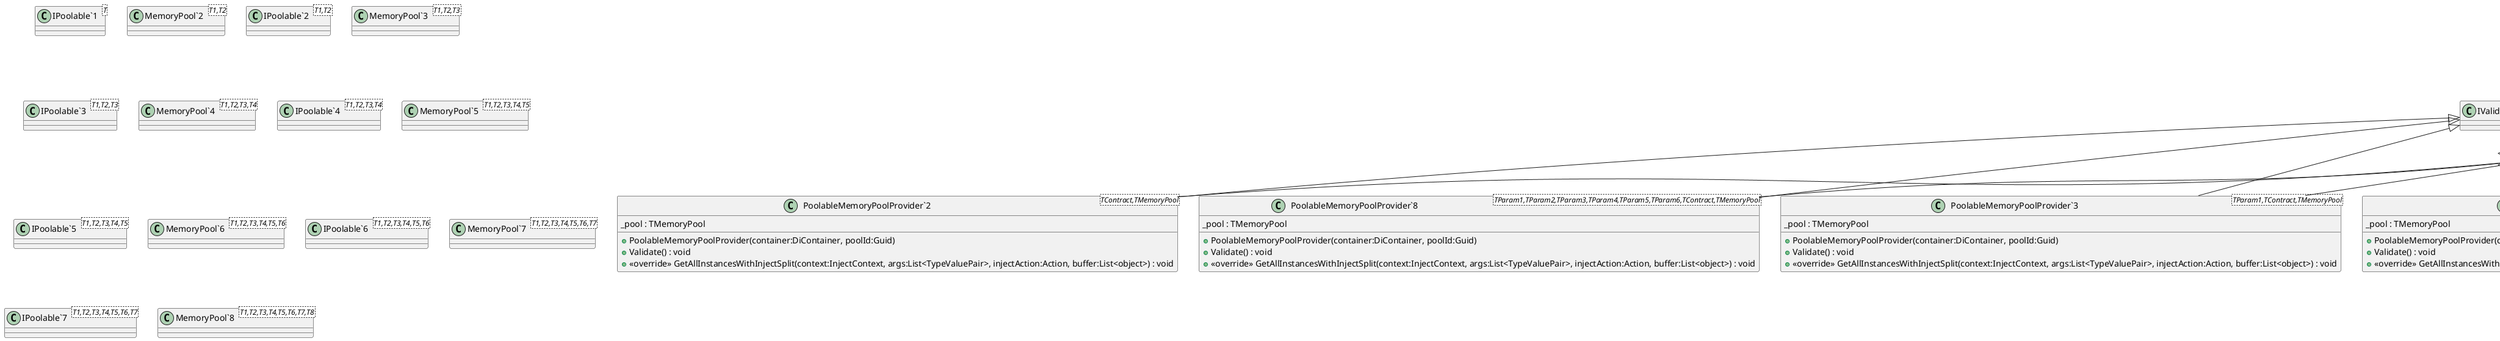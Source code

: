 @startuml
abstract class "PoolableMemoryPoolProviderBase`1"<TContract> {
    + PoolableMemoryPoolProviderBase(container:DiContainer, poolId:Guid)
    + IsCached : bool <<get>>
    + TypeVariesBasedOnMemberType : bool <<get>>
    + GetInstanceType(context:InjectContext) : Type
    + {abstract} GetAllInstancesWithInjectSplit(context:InjectContext, args:List<TypeValuePair>, injectAction:Action, buffer:List<object>) : void
}
class "PoolableMemoryPoolProvider`2"<TContract,TMemoryPool> {
    _pool : TMemoryPool
    + PoolableMemoryPoolProvider(container:DiContainer, poolId:Guid)
    + Validate() : void
    + <<override>> GetAllInstancesWithInjectSplit(context:InjectContext, args:List<TypeValuePair>, injectAction:Action, buffer:List<object>) : void
}
class "PoolableMemoryPoolProvider`3"<TParam1,TContract,TMemoryPool> {
    _pool : TMemoryPool
    + PoolableMemoryPoolProvider(container:DiContainer, poolId:Guid)
    + Validate() : void
    + <<override>> GetAllInstancesWithInjectSplit(context:InjectContext, args:List<TypeValuePair>, injectAction:Action, buffer:List<object>) : void
}
class "PoolableMemoryPoolProvider`4"<TParam1,TParam2,TContract,TMemoryPool> {
    _pool : TMemoryPool
    + PoolableMemoryPoolProvider(container:DiContainer, poolId:Guid)
    + Validate() : void
    + <<override>> GetAllInstancesWithInjectSplit(context:InjectContext, args:List<TypeValuePair>, injectAction:Action, buffer:List<object>) : void
}
class "PoolableMemoryPoolProvider`5"<TParam1,TParam2,TParam3,TContract,TMemoryPool> {
    _pool : TMemoryPool
    + PoolableMemoryPoolProvider(container:DiContainer, poolId:Guid)
    + Validate() : void
    + <<override>> GetAllInstancesWithInjectSplit(context:InjectContext, args:List<TypeValuePair>, injectAction:Action, buffer:List<object>) : void
}
class "PoolableMemoryPoolProvider`6"<TParam1,TParam2,TParam3,TParam4,TContract,TMemoryPool> {
    _pool : TMemoryPool
    + PoolableMemoryPoolProvider(container:DiContainer, poolId:Guid)
    + Validate() : void
    + <<override>> GetAllInstancesWithInjectSplit(context:InjectContext, args:List<TypeValuePair>, injectAction:Action, buffer:List<object>) : void
}
class "PoolableMemoryPoolProvider`7"<TParam1,TParam2,TParam3,TParam4,TParam5,TContract,TMemoryPool> {
    _pool : TMemoryPool
    + PoolableMemoryPoolProvider(container:DiContainer, poolId:Guid)
    + Validate() : void
    + <<override>> GetAllInstancesWithInjectSplit(context:InjectContext, args:List<TypeValuePair>, injectAction:Action, buffer:List<object>) : void
}
class "PoolableMemoryPoolProvider`8"<TParam1,TParam2,TParam3,TParam4,TParam5,TParam6,TContract,TMemoryPool> {
    _pool : TMemoryPool
    + PoolableMemoryPoolProvider(container:DiContainer, poolId:Guid)
    + Validate() : void
    + <<override>> GetAllInstancesWithInjectSplit(context:InjectContext, args:List<TypeValuePair>, injectAction:Action, buffer:List<object>) : void
}
class "IPoolable`1"<T> {
}
class "MemoryPool`2"<T1,T2> {
}
class "IPoolable`2"<T1,T2> {
}
class "MemoryPool`3"<T1,T2,T3> {
}
class "IPoolable`3"<T1,T2,T3> {
}
class "MemoryPool`4"<T1,T2,T3,T4> {
}
class "IPoolable`4"<T1,T2,T3,T4> {
}
class "MemoryPool`5"<T1,T2,T3,T4,T5> {
}
class "IPoolable`5"<T1,T2,T3,T4,T5> {
}
class "MemoryPool`6"<T1,T2,T3,T4,T5,T6> {
}
class "IPoolable`6"<T1,T2,T3,T4,T5,T6> {
}
class "MemoryPool`7"<T1,T2,T3,T4,T5,T6,T7> {
}
class "IPoolable`7"<T1,T2,T3,T4,T5,T6,T7> {
}
class "MemoryPool`8"<T1,T2,T3,T4,T5,T6,T7,T8> {
}
IProvider <|-- "PoolableMemoryPoolProviderBase`1"
"PoolableMemoryPoolProviderBase`1" "<TContract>" <|-- "PoolableMemoryPoolProvider`2"
IValidatable <|-- "PoolableMemoryPoolProvider`2"
"PoolableMemoryPoolProviderBase`1" "<TContract>" <|-- "PoolableMemoryPoolProvider`3"
IValidatable <|-- "PoolableMemoryPoolProvider`3"
"PoolableMemoryPoolProviderBase`1" "<TContract>" <|-- "PoolableMemoryPoolProvider`4"
IValidatable <|-- "PoolableMemoryPoolProvider`4"
"PoolableMemoryPoolProviderBase`1" "<TContract>" <|-- "PoolableMemoryPoolProvider`5"
IValidatable <|-- "PoolableMemoryPoolProvider`5"
"PoolableMemoryPoolProviderBase`1" "<TContract>" <|-- "PoolableMemoryPoolProvider`6"
IValidatable <|-- "PoolableMemoryPoolProvider`6"
"PoolableMemoryPoolProviderBase`1" "<TContract>" <|-- "PoolableMemoryPoolProvider`7"
IValidatable <|-- "PoolableMemoryPoolProvider`7"
"PoolableMemoryPoolProviderBase`1" "<TContract>" <|-- "PoolableMemoryPoolProvider`8"
IValidatable <|-- "PoolableMemoryPoolProvider`8"
@enduml
